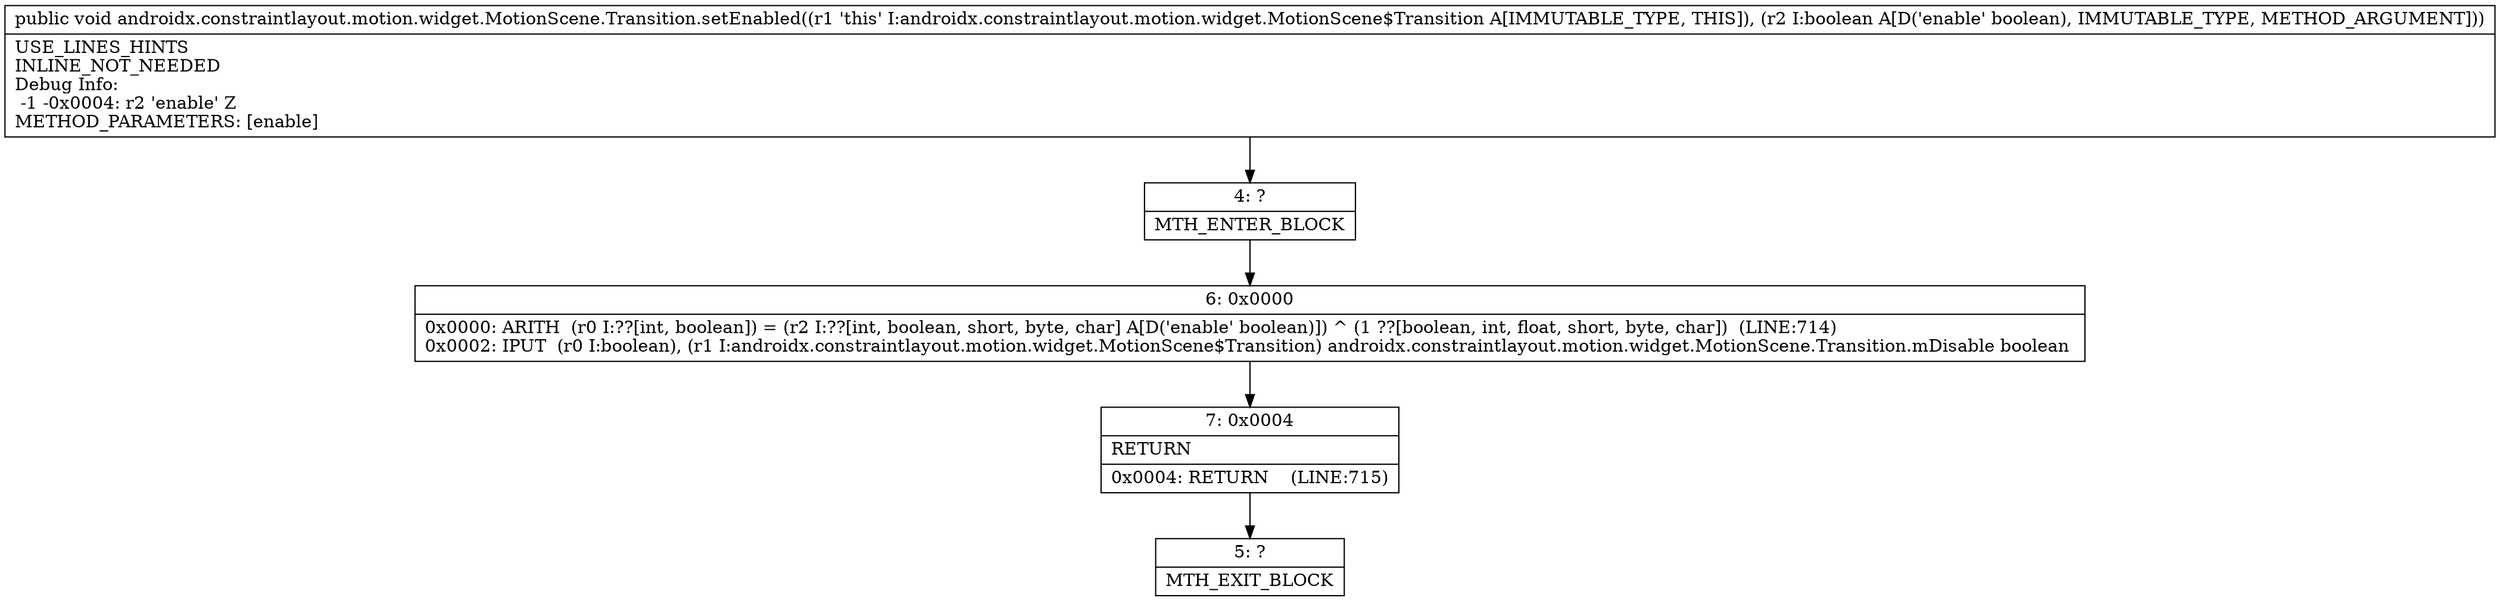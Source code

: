 digraph "CFG forandroidx.constraintlayout.motion.widget.MotionScene.Transition.setEnabled(Z)V" {
Node_4 [shape=record,label="{4\:\ ?|MTH_ENTER_BLOCK\l}"];
Node_6 [shape=record,label="{6\:\ 0x0000|0x0000: ARITH  (r0 I:??[int, boolean]) = (r2 I:??[int, boolean, short, byte, char] A[D('enable' boolean)]) ^ (1 ??[boolean, int, float, short, byte, char])  (LINE:714)\l0x0002: IPUT  (r0 I:boolean), (r1 I:androidx.constraintlayout.motion.widget.MotionScene$Transition) androidx.constraintlayout.motion.widget.MotionScene.Transition.mDisable boolean \l}"];
Node_7 [shape=record,label="{7\:\ 0x0004|RETURN\l|0x0004: RETURN    (LINE:715)\l}"];
Node_5 [shape=record,label="{5\:\ ?|MTH_EXIT_BLOCK\l}"];
MethodNode[shape=record,label="{public void androidx.constraintlayout.motion.widget.MotionScene.Transition.setEnabled((r1 'this' I:androidx.constraintlayout.motion.widget.MotionScene$Transition A[IMMUTABLE_TYPE, THIS]), (r2 I:boolean A[D('enable' boolean), IMMUTABLE_TYPE, METHOD_ARGUMENT]))  | USE_LINES_HINTS\lINLINE_NOT_NEEDED\lDebug Info:\l  \-1 \-0x0004: r2 'enable' Z\lMETHOD_PARAMETERS: [enable]\l}"];
MethodNode -> Node_4;Node_4 -> Node_6;
Node_6 -> Node_7;
Node_7 -> Node_5;
}

